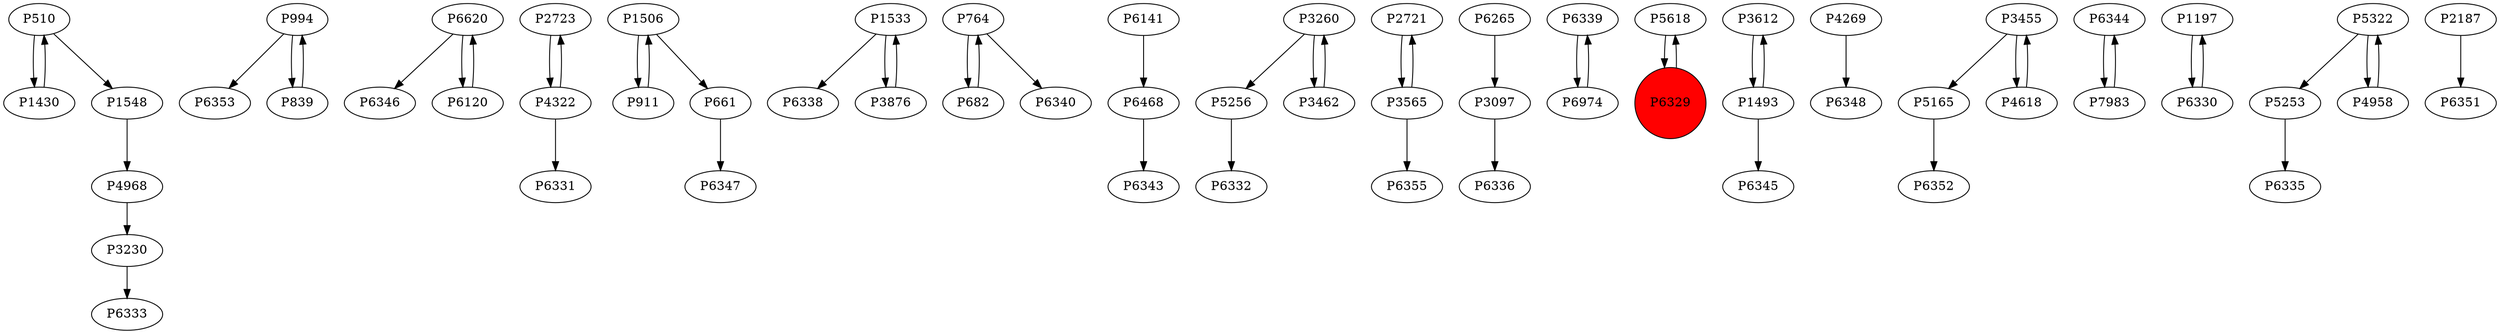 digraph {
	P4968 -> P3230
	P994 -> P6353
	P6620 -> P6346
	P2723 -> P4322
	P1506 -> P911
	P1533 -> P6338
	P839 -> P994
	P1533 -> P3876
	P994 -> P839
	P764 -> P682
	P6141 -> P6468
	P510 -> P1430
	P764 -> P6340
	P5256 -> P6332
	P3260 -> P5256
	P1506 -> P661
	P2721 -> P3565
	P6265 -> P3097
	P6339 -> P6974
	P3462 -> P3260
	P5618 -> P6329
	P3612 -> P1493
	P4269 -> P6348
	P6974 -> P6339
	P3455 -> P5165
	P661 -> P6347
	P682 -> P764
	P6468 -> P6343
	P510 -> P1548
	P3260 -> P3462
	P5165 -> P6352
	P6344 -> P7983
	P1197 -> P6330
	P6620 -> P6120
	P4322 -> P6331
	P5253 -> P6335
	P3565 -> P2721
	P7983 -> P6344
	P3455 -> P4618
	P4618 -> P3455
	P1548 -> P4968
	P6330 -> P1197
	P5322 -> P5253
	P3230 -> P6333
	P911 -> P1506
	P1493 -> P6345
	P3876 -> P1533
	P1493 -> P3612
	P1430 -> P510
	P3565 -> P6355
	P3097 -> P6336
	P2187 -> P6351
	P6329 -> P5618
	P4322 -> P2723
	P5322 -> P4958
	P6120 -> P6620
	P4958 -> P5322
	P6329 [shape=circle]
	P6329 [style=filled]
	P6329 [fillcolor=red]
}